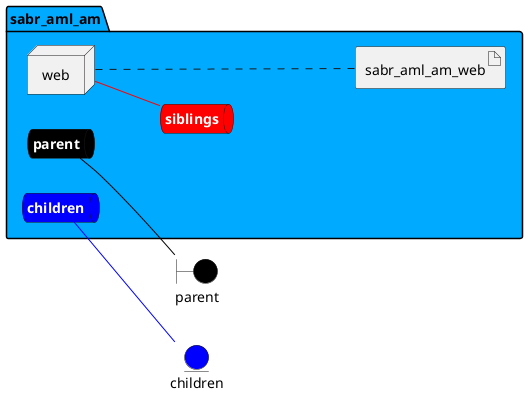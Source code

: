 @startuml

left to right direction


boundary parent #black


entity children #blue




package "sabr_aml_am" #00aaff {
    queue parentnet #black [
            <b><color:white>parent</color></b>
    ]
    
    parentnet -[#black]- parent
    
    queue childrennet #blue [
            <b><color:white>children</color></b>
    ]
    
    childrennet -[#blue]- children
    
    queue siblingsnet #red [
            <b><color:white>siblings</color></b>
    ]
    

node "web" as webService


        artifact "sabr_aml_am_web" as sabr_aml_am_webimage
    
}

webService -[#red]- siblingsnet
webService .... sabr_aml_am_webimage


@enduml
